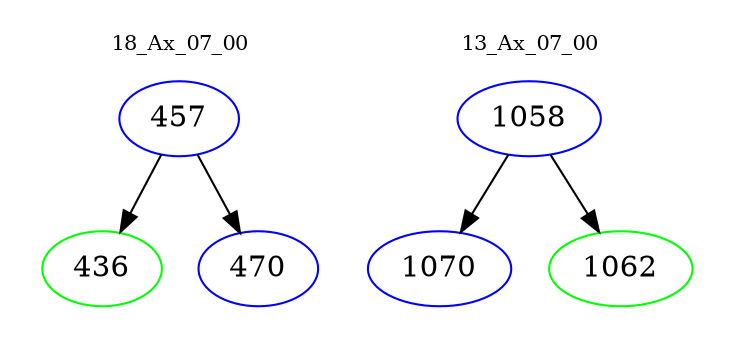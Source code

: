 digraph{
subgraph cluster_0 {
color = white
label = "18_Ax_07_00";
fontsize=10;
T0_457 [label="457", color="blue"]
T0_457 -> T0_436 [color="black"]
T0_436 [label="436", color="green"]
T0_457 -> T0_470 [color="black"]
T0_470 [label="470", color="blue"]
}
subgraph cluster_1 {
color = white
label = "13_Ax_07_00";
fontsize=10;
T1_1058 [label="1058", color="blue"]
T1_1058 -> T1_1070 [color="black"]
T1_1070 [label="1070", color="blue"]
T1_1058 -> T1_1062 [color="black"]
T1_1062 [label="1062", color="green"]
}
}
